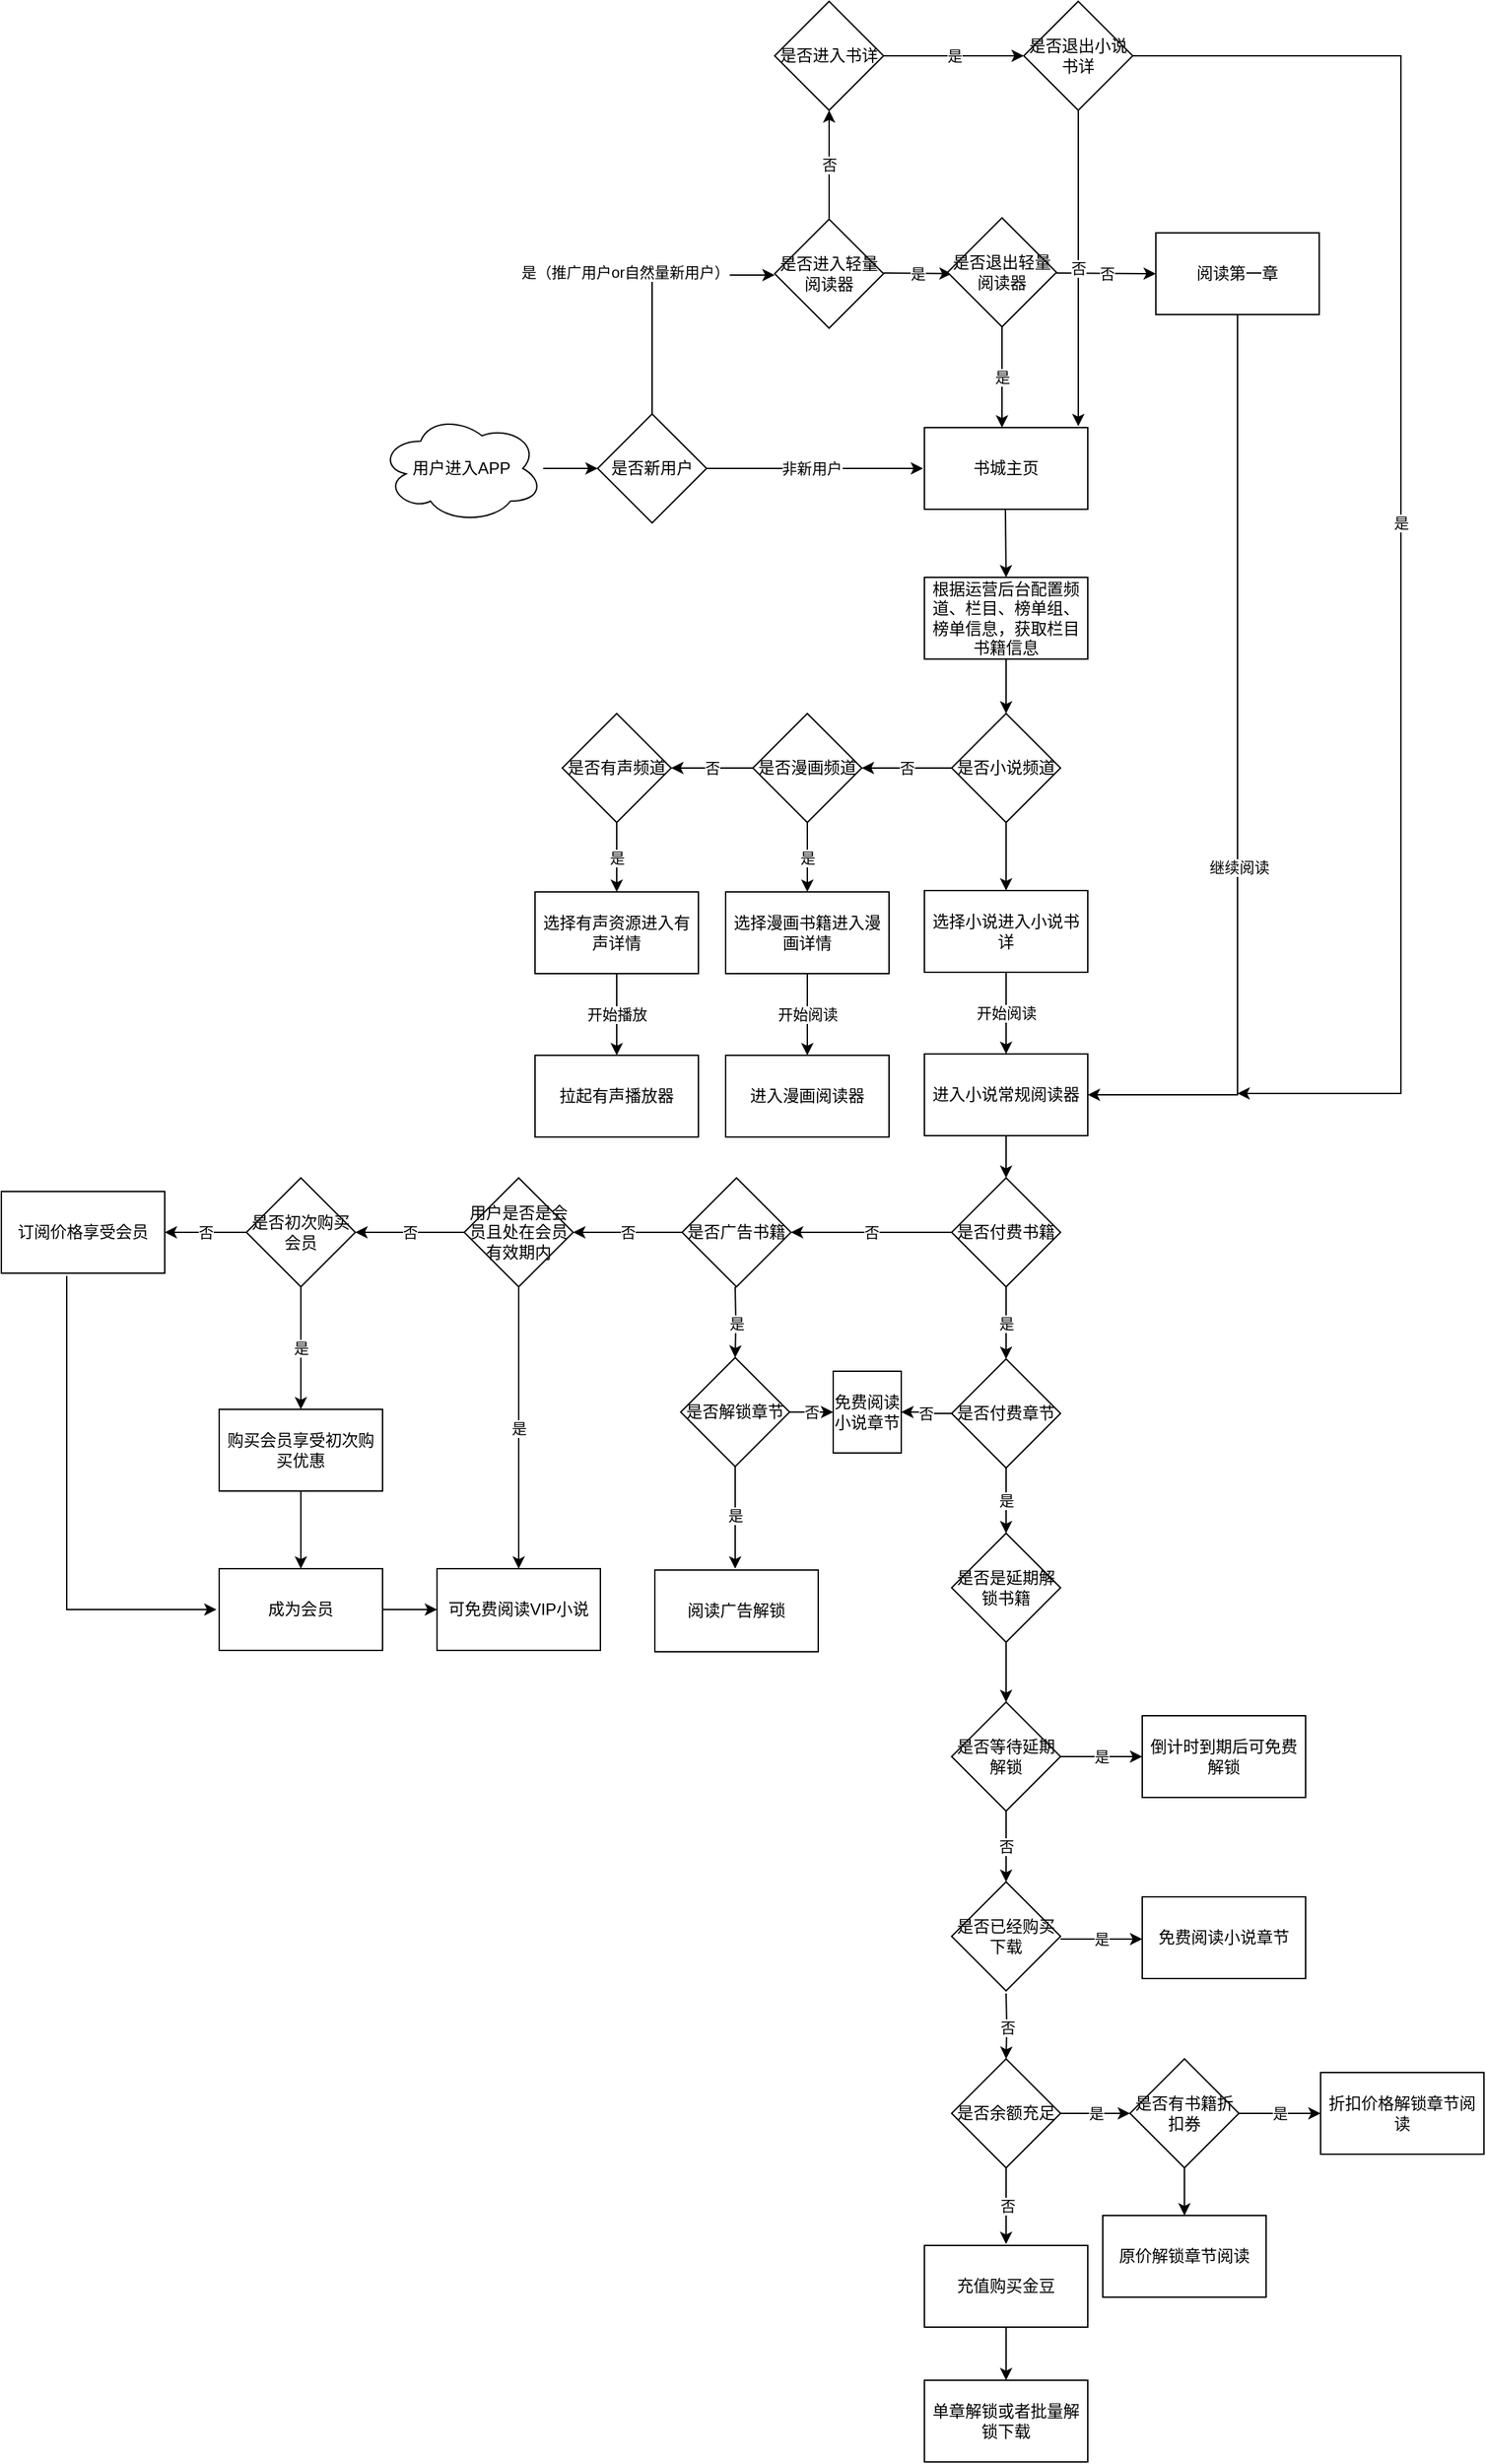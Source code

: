 <mxfile version="17.4.4" type="github">
  <diagram id="VltzyXrzxV8DOetloBuF" name="Page-1">
    <mxGraphModel dx="2591" dy="794" grid="1" gridSize="10" guides="1" tooltips="1" connect="1" arrows="1" fold="1" page="1" pageScale="1" pageWidth="1169" pageHeight="1654" math="0" shadow="0">
      <root>
        <mxCell id="0" />
        <mxCell id="1" parent="0" />
        <mxCell id="3ck7bqpR9_0eQTbLvJao-6" value="书城主页" style="rounded=0;whiteSpace=wrap;html=1;" vertex="1" parent="1">
          <mxGeometry x="390" y="350" width="120" height="60" as="geometry" />
        </mxCell>
        <mxCell id="3ck7bqpR9_0eQTbLvJao-7" value="" style="endArrow=classic;html=1;rounded=0;" edge="1" parent="1">
          <mxGeometry width="50" height="50" relative="1" as="geometry">
            <mxPoint x="449.5" y="410" as="sourcePoint" />
            <mxPoint x="450" y="460" as="targetPoint" />
          </mxGeometry>
        </mxCell>
        <mxCell id="3ck7bqpR9_0eQTbLvJao-65" value="" style="edgeStyle=orthogonalEdgeStyle;rounded=0;orthogonalLoop=1;jettySize=auto;html=1;" edge="1" parent="1" source="3ck7bqpR9_0eQTbLvJao-8" target="3ck7bqpR9_0eQTbLvJao-43">
          <mxGeometry relative="1" as="geometry" />
        </mxCell>
        <mxCell id="3ck7bqpR9_0eQTbLvJao-8" value="根据运营后台配置频道、栏目、榜单组、榜单信息，获取栏目书籍信息" style="rounded=0;whiteSpace=wrap;html=1;" vertex="1" parent="1">
          <mxGeometry x="390" y="460" width="120" height="60" as="geometry" />
        </mxCell>
        <mxCell id="3ck7bqpR9_0eQTbLvJao-68" value="开始阅读" style="edgeStyle=orthogonalEdgeStyle;rounded=0;orthogonalLoop=1;jettySize=auto;html=1;" edge="1" parent="1" source="3ck7bqpR9_0eQTbLvJao-12" target="3ck7bqpR9_0eQTbLvJao-67">
          <mxGeometry relative="1" as="geometry" />
        </mxCell>
        <mxCell id="3ck7bqpR9_0eQTbLvJao-12" value="选择小说进入小说书详" style="rounded=0;whiteSpace=wrap;html=1;" vertex="1" parent="1">
          <mxGeometry x="390" y="690" width="120" height="60" as="geometry" />
        </mxCell>
        <mxCell id="3ck7bqpR9_0eQTbLvJao-77" value="" style="edgeStyle=orthogonalEdgeStyle;rounded=0;orthogonalLoop=1;jettySize=auto;html=1;entryX=1;entryY=0.5;entryDx=0;entryDy=0;" edge="1" parent="1" source="3ck7bqpR9_0eQTbLvJao-15" target="3ck7bqpR9_0eQTbLvJao-67">
          <mxGeometry relative="1" as="geometry">
            <mxPoint x="630" y="360" as="targetPoint" />
            <Array as="points">
              <mxPoint x="620" y="840" />
            </Array>
          </mxGeometry>
        </mxCell>
        <mxCell id="3ck7bqpR9_0eQTbLvJao-78" value="继续阅读" style="edgeLabel;html=1;align=center;verticalAlign=middle;resizable=0;points=[];" vertex="1" connectable="0" parent="3ck7bqpR9_0eQTbLvJao-77">
          <mxGeometry x="0.189" y="1" relative="1" as="geometry">
            <mxPoint as="offset" />
          </mxGeometry>
        </mxCell>
        <mxCell id="3ck7bqpR9_0eQTbLvJao-15" value="阅读第一章" style="rounded=0;whiteSpace=wrap;html=1;" vertex="1" parent="1">
          <mxGeometry x="560" y="207" width="120" height="60" as="geometry" />
        </mxCell>
        <mxCell id="3ck7bqpR9_0eQTbLvJao-17" value="" style="endArrow=classic;html=1;rounded=0;exitX=1;exitY=0.5;exitDx=0;exitDy=0;" edge="1" parent="1">
          <mxGeometry relative="1" as="geometry">
            <mxPoint x="229" y="380" as="sourcePoint" />
            <mxPoint x="389" y="380" as="targetPoint" />
          </mxGeometry>
        </mxCell>
        <mxCell id="3ck7bqpR9_0eQTbLvJao-18" value="非新用户" style="edgeLabel;resizable=0;html=1;align=center;verticalAlign=middle;" connectable="0" vertex="1" parent="3ck7bqpR9_0eQTbLvJao-17">
          <mxGeometry relative="1" as="geometry">
            <mxPoint x="-2" as="offset" />
          </mxGeometry>
        </mxCell>
        <mxCell id="3ck7bqpR9_0eQTbLvJao-23" value="" style="endArrow=classic;html=1;rounded=0;exitX=0.5;exitY=0;exitDx=0;exitDy=0;" edge="1" parent="1" source="3ck7bqpR9_0eQTbLvJao-37">
          <mxGeometry relative="1" as="geometry">
            <mxPoint x="159" y="340" as="sourcePoint" />
            <mxPoint x="280" y="238" as="targetPoint" />
            <Array as="points">
              <mxPoint x="190" y="238" />
            </Array>
          </mxGeometry>
        </mxCell>
        <mxCell id="3ck7bqpR9_0eQTbLvJao-24" value="是（推广用户or自然量新用户）" style="edgeLabel;resizable=0;html=1;align=center;verticalAlign=middle;" connectable="0" vertex="1" parent="3ck7bqpR9_0eQTbLvJao-23">
          <mxGeometry relative="1" as="geometry">
            <mxPoint x="-20" y="-8" as="offset" />
          </mxGeometry>
        </mxCell>
        <mxCell id="3ck7bqpR9_0eQTbLvJao-25" value="" style="endArrow=classic;html=1;rounded=0;" edge="1" parent="1">
          <mxGeometry relative="1" as="geometry">
            <mxPoint x="360" y="236.5" as="sourcePoint" />
            <mxPoint x="410" y="237" as="targetPoint" />
          </mxGeometry>
        </mxCell>
        <mxCell id="3ck7bqpR9_0eQTbLvJao-26" value="是" style="edgeLabel;resizable=0;html=1;align=center;verticalAlign=middle;" connectable="0" vertex="1" parent="3ck7bqpR9_0eQTbLvJao-25">
          <mxGeometry relative="1" as="geometry" />
        </mxCell>
        <mxCell id="3ck7bqpR9_0eQTbLvJao-27" value="" style="endArrow=classic;html=1;rounded=0;exitX=0.5;exitY=1;exitDx=0;exitDy=0;" edge="1" parent="1" source="3ck7bqpR9_0eQTbLvJao-40">
          <mxGeometry relative="1" as="geometry">
            <mxPoint x="360" y="280" as="sourcePoint" />
            <mxPoint x="447" y="350" as="targetPoint" />
          </mxGeometry>
        </mxCell>
        <mxCell id="3ck7bqpR9_0eQTbLvJao-28" value="是" style="edgeLabel;resizable=0;html=1;align=center;verticalAlign=middle;" connectable="0" vertex="1" parent="3ck7bqpR9_0eQTbLvJao-27">
          <mxGeometry relative="1" as="geometry" />
        </mxCell>
        <mxCell id="3ck7bqpR9_0eQTbLvJao-79" value="" style="edgeStyle=orthogonalEdgeStyle;rounded=0;orthogonalLoop=1;jettySize=auto;html=1;" edge="1" parent="1" source="3ck7bqpR9_0eQTbLvJao-34" target="3ck7bqpR9_0eQTbLvJao-37">
          <mxGeometry relative="1" as="geometry" />
        </mxCell>
        <mxCell id="3ck7bqpR9_0eQTbLvJao-34" value="&lt;span&gt;用户进入APP&lt;/span&gt;" style="ellipse;shape=cloud;whiteSpace=wrap;html=1;" vertex="1" parent="1">
          <mxGeometry x="-10" y="340" width="120" height="80" as="geometry" />
        </mxCell>
        <mxCell id="3ck7bqpR9_0eQTbLvJao-37" value="是否新用户" style="rhombus;whiteSpace=wrap;html=1;" vertex="1" parent="1">
          <mxGeometry x="150" y="340" width="80" height="80" as="geometry" />
        </mxCell>
        <mxCell id="3ck7bqpR9_0eQTbLvJao-156" value="否" style="edgeStyle=orthogonalEdgeStyle;rounded=0;orthogonalLoop=1;jettySize=auto;html=1;" edge="1" parent="1" source="3ck7bqpR9_0eQTbLvJao-38" target="3ck7bqpR9_0eQTbLvJao-155">
          <mxGeometry relative="1" as="geometry" />
        </mxCell>
        <mxCell id="3ck7bqpR9_0eQTbLvJao-38" value="是否进入轻量阅读器" style="rhombus;whiteSpace=wrap;html=1;" vertex="1" parent="1">
          <mxGeometry x="280" y="197" width="80" height="80" as="geometry" />
        </mxCell>
        <mxCell id="3ck7bqpR9_0eQTbLvJao-40" value="是否退出轻量阅读器" style="rhombus;whiteSpace=wrap;html=1;" vertex="1" parent="1">
          <mxGeometry x="407" y="196" width="80" height="80" as="geometry" />
        </mxCell>
        <mxCell id="3ck7bqpR9_0eQTbLvJao-41" value="" style="endArrow=classic;html=1;rounded=0;" edge="1" parent="1">
          <mxGeometry relative="1" as="geometry">
            <mxPoint x="487" y="236.5" as="sourcePoint" />
            <mxPoint x="560" y="237" as="targetPoint" />
          </mxGeometry>
        </mxCell>
        <mxCell id="3ck7bqpR9_0eQTbLvJao-42" value="否" style="edgeLabel;resizable=0;html=1;align=center;verticalAlign=middle;" connectable="0" vertex="1" parent="3ck7bqpR9_0eQTbLvJao-41">
          <mxGeometry relative="1" as="geometry" />
        </mxCell>
        <mxCell id="3ck7bqpR9_0eQTbLvJao-63" value="否" style="edgeStyle=orthogonalEdgeStyle;rounded=0;orthogonalLoop=1;jettySize=auto;html=1;" edge="1" parent="1" source="3ck7bqpR9_0eQTbLvJao-43" target="3ck7bqpR9_0eQTbLvJao-53">
          <mxGeometry relative="1" as="geometry" />
        </mxCell>
        <mxCell id="3ck7bqpR9_0eQTbLvJao-66" value="" style="edgeStyle=orthogonalEdgeStyle;rounded=0;orthogonalLoop=1;jettySize=auto;html=1;" edge="1" parent="1" source="3ck7bqpR9_0eQTbLvJao-43" target="3ck7bqpR9_0eQTbLvJao-12">
          <mxGeometry relative="1" as="geometry" />
        </mxCell>
        <mxCell id="3ck7bqpR9_0eQTbLvJao-43" value="是否小说频道" style="rhombus;whiteSpace=wrap;html=1;" vertex="1" parent="1">
          <mxGeometry x="410" y="560" width="80" height="80" as="geometry" />
        </mxCell>
        <mxCell id="3ck7bqpR9_0eQTbLvJao-71" value="是" style="edgeStyle=orthogonalEdgeStyle;rounded=0;orthogonalLoop=1;jettySize=auto;html=1;" edge="1" parent="1" source="3ck7bqpR9_0eQTbLvJao-50" target="3ck7bqpR9_0eQTbLvJao-56">
          <mxGeometry relative="1" as="geometry" />
        </mxCell>
        <mxCell id="3ck7bqpR9_0eQTbLvJao-50" value="是否有声频道" style="rhombus;whiteSpace=wrap;html=1;" vertex="1" parent="1">
          <mxGeometry x="124" y="560" width="80" height="80" as="geometry" />
        </mxCell>
        <mxCell id="3ck7bqpR9_0eQTbLvJao-64" value="否" style="edgeStyle=orthogonalEdgeStyle;rounded=0;orthogonalLoop=1;jettySize=auto;html=1;" edge="1" parent="1" source="3ck7bqpR9_0eQTbLvJao-53" target="3ck7bqpR9_0eQTbLvJao-50">
          <mxGeometry relative="1" as="geometry" />
        </mxCell>
        <mxCell id="3ck7bqpR9_0eQTbLvJao-70" value="是" style="edgeStyle=orthogonalEdgeStyle;rounded=0;orthogonalLoop=1;jettySize=auto;html=1;" edge="1" parent="1" source="3ck7bqpR9_0eQTbLvJao-53" target="3ck7bqpR9_0eQTbLvJao-69">
          <mxGeometry relative="1" as="geometry" />
        </mxCell>
        <mxCell id="3ck7bqpR9_0eQTbLvJao-53" value="是否漫画频道" style="rhombus;whiteSpace=wrap;html=1;" vertex="1" parent="1">
          <mxGeometry x="264" y="560" width="80" height="80" as="geometry" />
        </mxCell>
        <mxCell id="3ck7bqpR9_0eQTbLvJao-75" value="开始播放" style="edgeStyle=orthogonalEdgeStyle;rounded=0;orthogonalLoop=1;jettySize=auto;html=1;" edge="1" parent="1" source="3ck7bqpR9_0eQTbLvJao-56" target="3ck7bqpR9_0eQTbLvJao-74">
          <mxGeometry relative="1" as="geometry" />
        </mxCell>
        <mxCell id="3ck7bqpR9_0eQTbLvJao-56" value="选择有声资源进入有声详情" style="rounded=0;whiteSpace=wrap;html=1;" vertex="1" parent="1">
          <mxGeometry x="104" y="691" width="120" height="60" as="geometry" />
        </mxCell>
        <mxCell id="3ck7bqpR9_0eQTbLvJao-101" value="" style="edgeStyle=orthogonalEdgeStyle;rounded=0;orthogonalLoop=1;jettySize=auto;html=1;" edge="1" parent="1" source="3ck7bqpR9_0eQTbLvJao-67" target="3ck7bqpR9_0eQTbLvJao-100">
          <mxGeometry relative="1" as="geometry" />
        </mxCell>
        <mxCell id="3ck7bqpR9_0eQTbLvJao-67" value="进入小说常规阅读器" style="whiteSpace=wrap;html=1;rounded=0;" vertex="1" parent="1">
          <mxGeometry x="390" y="810" width="120" height="60" as="geometry" />
        </mxCell>
        <mxCell id="3ck7bqpR9_0eQTbLvJao-73" value="开始阅读" style="edgeStyle=orthogonalEdgeStyle;rounded=0;orthogonalLoop=1;jettySize=auto;html=1;" edge="1" parent="1" source="3ck7bqpR9_0eQTbLvJao-69" target="3ck7bqpR9_0eQTbLvJao-72">
          <mxGeometry relative="1" as="geometry" />
        </mxCell>
        <mxCell id="3ck7bqpR9_0eQTbLvJao-69" value="选择漫画书籍进入漫画详情" style="whiteSpace=wrap;html=1;" vertex="1" parent="1">
          <mxGeometry x="244" y="691" width="120" height="60" as="geometry" />
        </mxCell>
        <mxCell id="3ck7bqpR9_0eQTbLvJao-72" value="进入漫画阅读器" style="whiteSpace=wrap;html=1;" vertex="1" parent="1">
          <mxGeometry x="244" y="811" width="120" height="60" as="geometry" />
        </mxCell>
        <mxCell id="3ck7bqpR9_0eQTbLvJao-74" value="拉起有声播放器" style="whiteSpace=wrap;html=1;rounded=0;" vertex="1" parent="1">
          <mxGeometry x="104" y="811" width="120" height="60" as="geometry" />
        </mxCell>
        <mxCell id="3ck7bqpR9_0eQTbLvJao-83" value="否" style="edgeStyle=orthogonalEdgeStyle;rounded=0;orthogonalLoop=1;jettySize=auto;html=1;" edge="1" parent="1" source="3ck7bqpR9_0eQTbLvJao-80" target="3ck7bqpR9_0eQTbLvJao-82">
          <mxGeometry relative="1" as="geometry" />
        </mxCell>
        <mxCell id="3ck7bqpR9_0eQTbLvJao-147" value="是" style="edgeStyle=orthogonalEdgeStyle;rounded=0;orthogonalLoop=1;jettySize=auto;html=1;" edge="1" parent="1" source="3ck7bqpR9_0eQTbLvJao-80" target="3ck7bqpR9_0eQTbLvJao-146">
          <mxGeometry relative="1" as="geometry" />
        </mxCell>
        <mxCell id="3ck7bqpR9_0eQTbLvJao-80" value="是否付费章节" style="rhombus;whiteSpace=wrap;html=1;rounded=0;" vertex="1" parent="1">
          <mxGeometry x="410" y="1034" width="80" height="80" as="geometry" />
        </mxCell>
        <mxCell id="3ck7bqpR9_0eQTbLvJao-82" value="免费阅读小说章节" style="whiteSpace=wrap;html=1;rounded=0;" vertex="1" parent="1">
          <mxGeometry x="323" y="1043" width="50" height="60" as="geometry" />
        </mxCell>
        <mxCell id="3ck7bqpR9_0eQTbLvJao-91" value="是" style="edgeStyle=orthogonalEdgeStyle;rounded=0;orthogonalLoop=1;jettySize=auto;html=1;" edge="1" parent="1">
          <mxGeometry relative="1" as="geometry">
            <mxPoint x="490" y="1460" as="sourcePoint" />
            <mxPoint x="550" y="1460" as="targetPoint" />
          </mxGeometry>
        </mxCell>
        <mxCell id="3ck7bqpR9_0eQTbLvJao-93" value="否" style="edgeStyle=orthogonalEdgeStyle;rounded=0;orthogonalLoop=1;jettySize=auto;html=1;" edge="1" parent="1" target="3ck7bqpR9_0eQTbLvJao-92">
          <mxGeometry relative="1" as="geometry">
            <mxPoint x="450" y="1500" as="sourcePoint" />
          </mxGeometry>
        </mxCell>
        <mxCell id="3ck7bqpR9_0eQTbLvJao-84" value="是否已经购买下载" style="rhombus;whiteSpace=wrap;html=1;rounded=0;" vertex="1" parent="1">
          <mxGeometry x="410" y="1418" width="80" height="80" as="geometry" />
        </mxCell>
        <mxCell id="3ck7bqpR9_0eQTbLvJao-90" value="免费阅读小说章节" style="whiteSpace=wrap;html=1;rounded=0;" vertex="1" parent="1">
          <mxGeometry x="550" y="1429" width="120" height="60" as="geometry" />
        </mxCell>
        <mxCell id="3ck7bqpR9_0eQTbLvJao-95" value="是" style="edgeStyle=orthogonalEdgeStyle;rounded=0;orthogonalLoop=1;jettySize=auto;html=1;" edge="1" parent="1" source="3ck7bqpR9_0eQTbLvJao-92" target="3ck7bqpR9_0eQTbLvJao-94">
          <mxGeometry relative="1" as="geometry" />
        </mxCell>
        <mxCell id="3ck7bqpR9_0eQTbLvJao-142" value="否" style="edgeStyle=orthogonalEdgeStyle;rounded=0;orthogonalLoop=1;jettySize=auto;html=1;" edge="1" parent="1" source="3ck7bqpR9_0eQTbLvJao-92">
          <mxGeometry relative="1" as="geometry">
            <mxPoint x="450" y="1684" as="targetPoint" />
          </mxGeometry>
        </mxCell>
        <mxCell id="3ck7bqpR9_0eQTbLvJao-92" value="是否余额充足" style="rhombus;whiteSpace=wrap;html=1;rounded=0;" vertex="1" parent="1">
          <mxGeometry x="410" y="1548" width="80" height="80" as="geometry" />
        </mxCell>
        <mxCell id="3ck7bqpR9_0eQTbLvJao-97" value="是" style="edgeStyle=orthogonalEdgeStyle;rounded=0;orthogonalLoop=1;jettySize=auto;html=1;" edge="1" parent="1" source="3ck7bqpR9_0eQTbLvJao-94" target="3ck7bqpR9_0eQTbLvJao-96">
          <mxGeometry relative="1" as="geometry" />
        </mxCell>
        <mxCell id="3ck7bqpR9_0eQTbLvJao-99" value="" style="edgeStyle=orthogonalEdgeStyle;rounded=0;orthogonalLoop=1;jettySize=auto;html=1;" edge="1" parent="1" source="3ck7bqpR9_0eQTbLvJao-94" target="3ck7bqpR9_0eQTbLvJao-98">
          <mxGeometry relative="1" as="geometry" />
        </mxCell>
        <mxCell id="3ck7bqpR9_0eQTbLvJao-94" value="是否有书籍折扣券" style="rhombus;whiteSpace=wrap;html=1;rounded=0;" vertex="1" parent="1">
          <mxGeometry x="541" y="1548" width="80" height="80" as="geometry" />
        </mxCell>
        <mxCell id="3ck7bqpR9_0eQTbLvJao-96" value="折扣价格解锁章节阅读" style="whiteSpace=wrap;html=1;rounded=0;" vertex="1" parent="1">
          <mxGeometry x="681" y="1558" width="120" height="60" as="geometry" />
        </mxCell>
        <mxCell id="3ck7bqpR9_0eQTbLvJao-98" value="原价解锁章节阅读" style="whiteSpace=wrap;html=1;rounded=0;" vertex="1" parent="1">
          <mxGeometry x="521" y="1663" width="120" height="60" as="geometry" />
        </mxCell>
        <mxCell id="3ck7bqpR9_0eQTbLvJao-104" value="是" style="edgeStyle=orthogonalEdgeStyle;rounded=0;orthogonalLoop=1;jettySize=auto;html=1;" edge="1" parent="1" source="3ck7bqpR9_0eQTbLvJao-100" target="3ck7bqpR9_0eQTbLvJao-80">
          <mxGeometry relative="1" as="geometry" />
        </mxCell>
        <mxCell id="3ck7bqpR9_0eQTbLvJao-108" value="否" style="edgeStyle=orthogonalEdgeStyle;rounded=0;orthogonalLoop=1;jettySize=auto;html=1;" edge="1" parent="1" source="3ck7bqpR9_0eQTbLvJao-100" target="3ck7bqpR9_0eQTbLvJao-107">
          <mxGeometry relative="1" as="geometry" />
        </mxCell>
        <mxCell id="3ck7bqpR9_0eQTbLvJao-100" value="是否付费书籍" style="rhombus;whiteSpace=wrap;html=1;rounded=0;" vertex="1" parent="1">
          <mxGeometry x="410" y="901" width="80" height="80" as="geometry" />
        </mxCell>
        <mxCell id="3ck7bqpR9_0eQTbLvJao-114" value="是" style="edgeStyle=orthogonalEdgeStyle;rounded=0;orthogonalLoop=1;jettySize=auto;html=1;" edge="1" parent="1" target="3ck7bqpR9_0eQTbLvJao-113">
          <mxGeometry relative="1" as="geometry">
            <mxPoint x="251" y="981" as="sourcePoint" />
          </mxGeometry>
        </mxCell>
        <mxCell id="3ck7bqpR9_0eQTbLvJao-121" value="否" style="edgeStyle=orthogonalEdgeStyle;rounded=0;orthogonalLoop=1;jettySize=auto;html=1;" edge="1" parent="1" source="3ck7bqpR9_0eQTbLvJao-107" target="3ck7bqpR9_0eQTbLvJao-120">
          <mxGeometry relative="1" as="geometry" />
        </mxCell>
        <mxCell id="3ck7bqpR9_0eQTbLvJao-107" value="是否广告书籍" style="rhombus;whiteSpace=wrap;html=1;rounded=0;" vertex="1" parent="1">
          <mxGeometry x="212" y="901" width="80" height="80" as="geometry" />
        </mxCell>
        <mxCell id="3ck7bqpR9_0eQTbLvJao-116" value="是" style="edgeStyle=orthogonalEdgeStyle;rounded=0;orthogonalLoop=1;jettySize=auto;html=1;exitX=0.5;exitY=0.963;exitDx=0;exitDy=0;exitPerimeter=0;" edge="1" parent="1" source="3ck7bqpR9_0eQTbLvJao-113">
          <mxGeometry relative="1" as="geometry">
            <mxPoint x="251" y="1098" as="sourcePoint" />
            <mxPoint x="251" y="1188" as="targetPoint" />
          </mxGeometry>
        </mxCell>
        <mxCell id="3ck7bqpR9_0eQTbLvJao-119" value="否" style="edgeStyle=orthogonalEdgeStyle;rounded=0;orthogonalLoop=1;jettySize=auto;html=1;" edge="1" parent="1" source="3ck7bqpR9_0eQTbLvJao-113" target="3ck7bqpR9_0eQTbLvJao-82">
          <mxGeometry relative="1" as="geometry" />
        </mxCell>
        <mxCell id="3ck7bqpR9_0eQTbLvJao-113" value="是否解锁章节" style="rhombus;whiteSpace=wrap;html=1;rounded=0;" vertex="1" parent="1">
          <mxGeometry x="211" y="1033" width="80" height="80" as="geometry" />
        </mxCell>
        <mxCell id="3ck7bqpR9_0eQTbLvJao-115" value="阅读广告解锁" style="whiteSpace=wrap;html=1;rounded=0;" vertex="1" parent="1">
          <mxGeometry x="192" y="1189" width="120" height="60" as="geometry" />
        </mxCell>
        <mxCell id="3ck7bqpR9_0eQTbLvJao-123" value="是" style="edgeStyle=orthogonalEdgeStyle;rounded=0;orthogonalLoop=1;jettySize=auto;html=1;" edge="1" parent="1" source="3ck7bqpR9_0eQTbLvJao-120" target="3ck7bqpR9_0eQTbLvJao-122">
          <mxGeometry relative="1" as="geometry" />
        </mxCell>
        <mxCell id="3ck7bqpR9_0eQTbLvJao-127" value="否" style="edgeStyle=orthogonalEdgeStyle;rounded=0;orthogonalLoop=1;jettySize=auto;html=1;" edge="1" parent="1" source="3ck7bqpR9_0eQTbLvJao-120" target="3ck7bqpR9_0eQTbLvJao-126">
          <mxGeometry relative="1" as="geometry" />
        </mxCell>
        <mxCell id="3ck7bqpR9_0eQTbLvJao-120" value="用户是否是会员且处在会员有效期内" style="rhombus;whiteSpace=wrap;html=1;rounded=0;" vertex="1" parent="1">
          <mxGeometry x="52" y="901" width="80" height="80" as="geometry" />
        </mxCell>
        <mxCell id="3ck7bqpR9_0eQTbLvJao-122" value="可免费阅读VIP小说" style="whiteSpace=wrap;html=1;rounded=0;" vertex="1" parent="1">
          <mxGeometry x="32" y="1188" width="120" height="60" as="geometry" />
        </mxCell>
        <mxCell id="3ck7bqpR9_0eQTbLvJao-129" value="是" style="edgeStyle=orthogonalEdgeStyle;rounded=0;orthogonalLoop=1;jettySize=auto;html=1;" edge="1" parent="1" source="3ck7bqpR9_0eQTbLvJao-126" target="3ck7bqpR9_0eQTbLvJao-128">
          <mxGeometry relative="1" as="geometry" />
        </mxCell>
        <mxCell id="3ck7bqpR9_0eQTbLvJao-131" value="否" style="edgeStyle=orthogonalEdgeStyle;rounded=0;orthogonalLoop=1;jettySize=auto;html=1;" edge="1" parent="1" source="3ck7bqpR9_0eQTbLvJao-126" target="3ck7bqpR9_0eQTbLvJao-130">
          <mxGeometry relative="1" as="geometry" />
        </mxCell>
        <mxCell id="3ck7bqpR9_0eQTbLvJao-126" value="是否初次购买会员" style="rhombus;whiteSpace=wrap;html=1;rounded=0;" vertex="1" parent="1">
          <mxGeometry x="-108" y="901" width="80" height="80" as="geometry" />
        </mxCell>
        <mxCell id="3ck7bqpR9_0eQTbLvJao-134" value="" style="edgeStyle=orthogonalEdgeStyle;rounded=0;orthogonalLoop=1;jettySize=auto;html=1;" edge="1" parent="1" source="3ck7bqpR9_0eQTbLvJao-128" target="3ck7bqpR9_0eQTbLvJao-132">
          <mxGeometry relative="1" as="geometry" />
        </mxCell>
        <mxCell id="3ck7bqpR9_0eQTbLvJao-128" value="购买会员享受初次购买优惠" style="whiteSpace=wrap;html=1;rounded=0;" vertex="1" parent="1">
          <mxGeometry x="-128" y="1071" width="120" height="60" as="geometry" />
        </mxCell>
        <mxCell id="3ck7bqpR9_0eQTbLvJao-130" value="订阅价格享受会员" style="whiteSpace=wrap;html=1;rounded=0;" vertex="1" parent="1">
          <mxGeometry x="-288" y="911" width="120" height="60" as="geometry" />
        </mxCell>
        <mxCell id="3ck7bqpR9_0eQTbLvJao-140" value="" style="edgeStyle=orthogonalEdgeStyle;rounded=0;orthogonalLoop=1;jettySize=auto;html=1;" edge="1" parent="1" source="3ck7bqpR9_0eQTbLvJao-132" target="3ck7bqpR9_0eQTbLvJao-122">
          <mxGeometry relative="1" as="geometry" />
        </mxCell>
        <mxCell id="3ck7bqpR9_0eQTbLvJao-132" value="成为会员" style="whiteSpace=wrap;html=1;rounded=0;" vertex="1" parent="1">
          <mxGeometry x="-128" y="1188" width="120" height="60" as="geometry" />
        </mxCell>
        <mxCell id="3ck7bqpR9_0eQTbLvJao-138" value="" style="endArrow=classic;html=1;rounded=0;exitX=0.4;exitY=1.033;exitDx=0;exitDy=0;exitPerimeter=0;" edge="1" parent="1" source="3ck7bqpR9_0eQTbLvJao-130">
          <mxGeometry width="50" height="50" relative="1" as="geometry">
            <mxPoint x="-240" y="980" as="sourcePoint" />
            <mxPoint x="-130" y="1218" as="targetPoint" />
            <Array as="points">
              <mxPoint x="-240" y="1218" />
            </Array>
          </mxGeometry>
        </mxCell>
        <mxCell id="3ck7bqpR9_0eQTbLvJao-145" value="" style="edgeStyle=orthogonalEdgeStyle;rounded=0;orthogonalLoop=1;jettySize=auto;html=1;" edge="1" parent="1" source="3ck7bqpR9_0eQTbLvJao-143" target="3ck7bqpR9_0eQTbLvJao-144">
          <mxGeometry relative="1" as="geometry" />
        </mxCell>
        <mxCell id="3ck7bqpR9_0eQTbLvJao-143" value="充值购买金豆" style="whiteSpace=wrap;html=1;rounded=0;" vertex="1" parent="1">
          <mxGeometry x="390" y="1685" width="120" height="60" as="geometry" />
        </mxCell>
        <mxCell id="3ck7bqpR9_0eQTbLvJao-144" value="单章解锁或者批量解锁下载" style="whiteSpace=wrap;html=1;rounded=0;" vertex="1" parent="1">
          <mxGeometry x="390" y="1784" width="120" height="60" as="geometry" />
        </mxCell>
        <mxCell id="3ck7bqpR9_0eQTbLvJao-151" value="" style="edgeStyle=orthogonalEdgeStyle;rounded=0;orthogonalLoop=1;jettySize=auto;html=1;" edge="1" parent="1" source="3ck7bqpR9_0eQTbLvJao-146" target="3ck7bqpR9_0eQTbLvJao-150">
          <mxGeometry relative="1" as="geometry" />
        </mxCell>
        <mxCell id="3ck7bqpR9_0eQTbLvJao-146" value="是否是延期解锁书籍" style="rhombus;whiteSpace=wrap;html=1;rounded=0;" vertex="1" parent="1">
          <mxGeometry x="410" y="1162" width="80" height="80" as="geometry" />
        </mxCell>
        <mxCell id="3ck7bqpR9_0eQTbLvJao-152" value="否" style="edgeStyle=orthogonalEdgeStyle;rounded=0;orthogonalLoop=1;jettySize=auto;html=1;" edge="1" parent="1" source="3ck7bqpR9_0eQTbLvJao-150" target="3ck7bqpR9_0eQTbLvJao-84">
          <mxGeometry relative="1" as="geometry" />
        </mxCell>
        <mxCell id="3ck7bqpR9_0eQTbLvJao-154" value="是" style="edgeStyle=orthogonalEdgeStyle;rounded=0;orthogonalLoop=1;jettySize=auto;html=1;" edge="1" parent="1" source="3ck7bqpR9_0eQTbLvJao-150" target="3ck7bqpR9_0eQTbLvJao-153">
          <mxGeometry relative="1" as="geometry" />
        </mxCell>
        <mxCell id="3ck7bqpR9_0eQTbLvJao-150" value="是否等待延期解锁" style="rhombus;whiteSpace=wrap;html=1;rounded=0;" vertex="1" parent="1">
          <mxGeometry x="410" y="1286" width="80" height="80" as="geometry" />
        </mxCell>
        <mxCell id="3ck7bqpR9_0eQTbLvJao-153" value="倒计时到期后可免费解锁" style="whiteSpace=wrap;html=1;rounded=0;" vertex="1" parent="1">
          <mxGeometry x="550" y="1296" width="120" height="60" as="geometry" />
        </mxCell>
        <mxCell id="3ck7bqpR9_0eQTbLvJao-158" value="是" style="edgeStyle=orthogonalEdgeStyle;rounded=0;orthogonalLoop=1;jettySize=auto;html=1;" edge="1" parent="1" source="3ck7bqpR9_0eQTbLvJao-155" target="3ck7bqpR9_0eQTbLvJao-157">
          <mxGeometry relative="1" as="geometry" />
        </mxCell>
        <mxCell id="3ck7bqpR9_0eQTbLvJao-155" value="是否进入书详" style="rhombus;whiteSpace=wrap;html=1;" vertex="1" parent="1">
          <mxGeometry x="280" y="37" width="80" height="80" as="geometry" />
        </mxCell>
        <mxCell id="3ck7bqpR9_0eQTbLvJao-162" value="是" style="edgeStyle=orthogonalEdgeStyle;rounded=0;orthogonalLoop=1;jettySize=auto;html=1;exitX=1;exitY=0.5;exitDx=0;exitDy=0;" edge="1" parent="1" source="3ck7bqpR9_0eQTbLvJao-157">
          <mxGeometry relative="1" as="geometry">
            <mxPoint x="520" y="76" as="sourcePoint" />
            <mxPoint x="620" y="839" as="targetPoint" />
            <Array as="points">
              <mxPoint x="740" y="77" />
              <mxPoint x="740" y="839" />
            </Array>
          </mxGeometry>
        </mxCell>
        <mxCell id="3ck7bqpR9_0eQTbLvJao-166" value="否" style="edgeStyle=orthogonalEdgeStyle;rounded=0;orthogonalLoop=1;jettySize=auto;html=1;entryX=0.942;entryY=-0.017;entryDx=0;entryDy=0;entryPerimeter=0;" edge="1" parent="1" source="3ck7bqpR9_0eQTbLvJao-157" target="3ck7bqpR9_0eQTbLvJao-6">
          <mxGeometry relative="1" as="geometry" />
        </mxCell>
        <mxCell id="3ck7bqpR9_0eQTbLvJao-157" value="是否退出小说书详" style="rhombus;whiteSpace=wrap;html=1;" vertex="1" parent="1">
          <mxGeometry x="463" y="37" width="80" height="80" as="geometry" />
        </mxCell>
      </root>
    </mxGraphModel>
  </diagram>
</mxfile>
